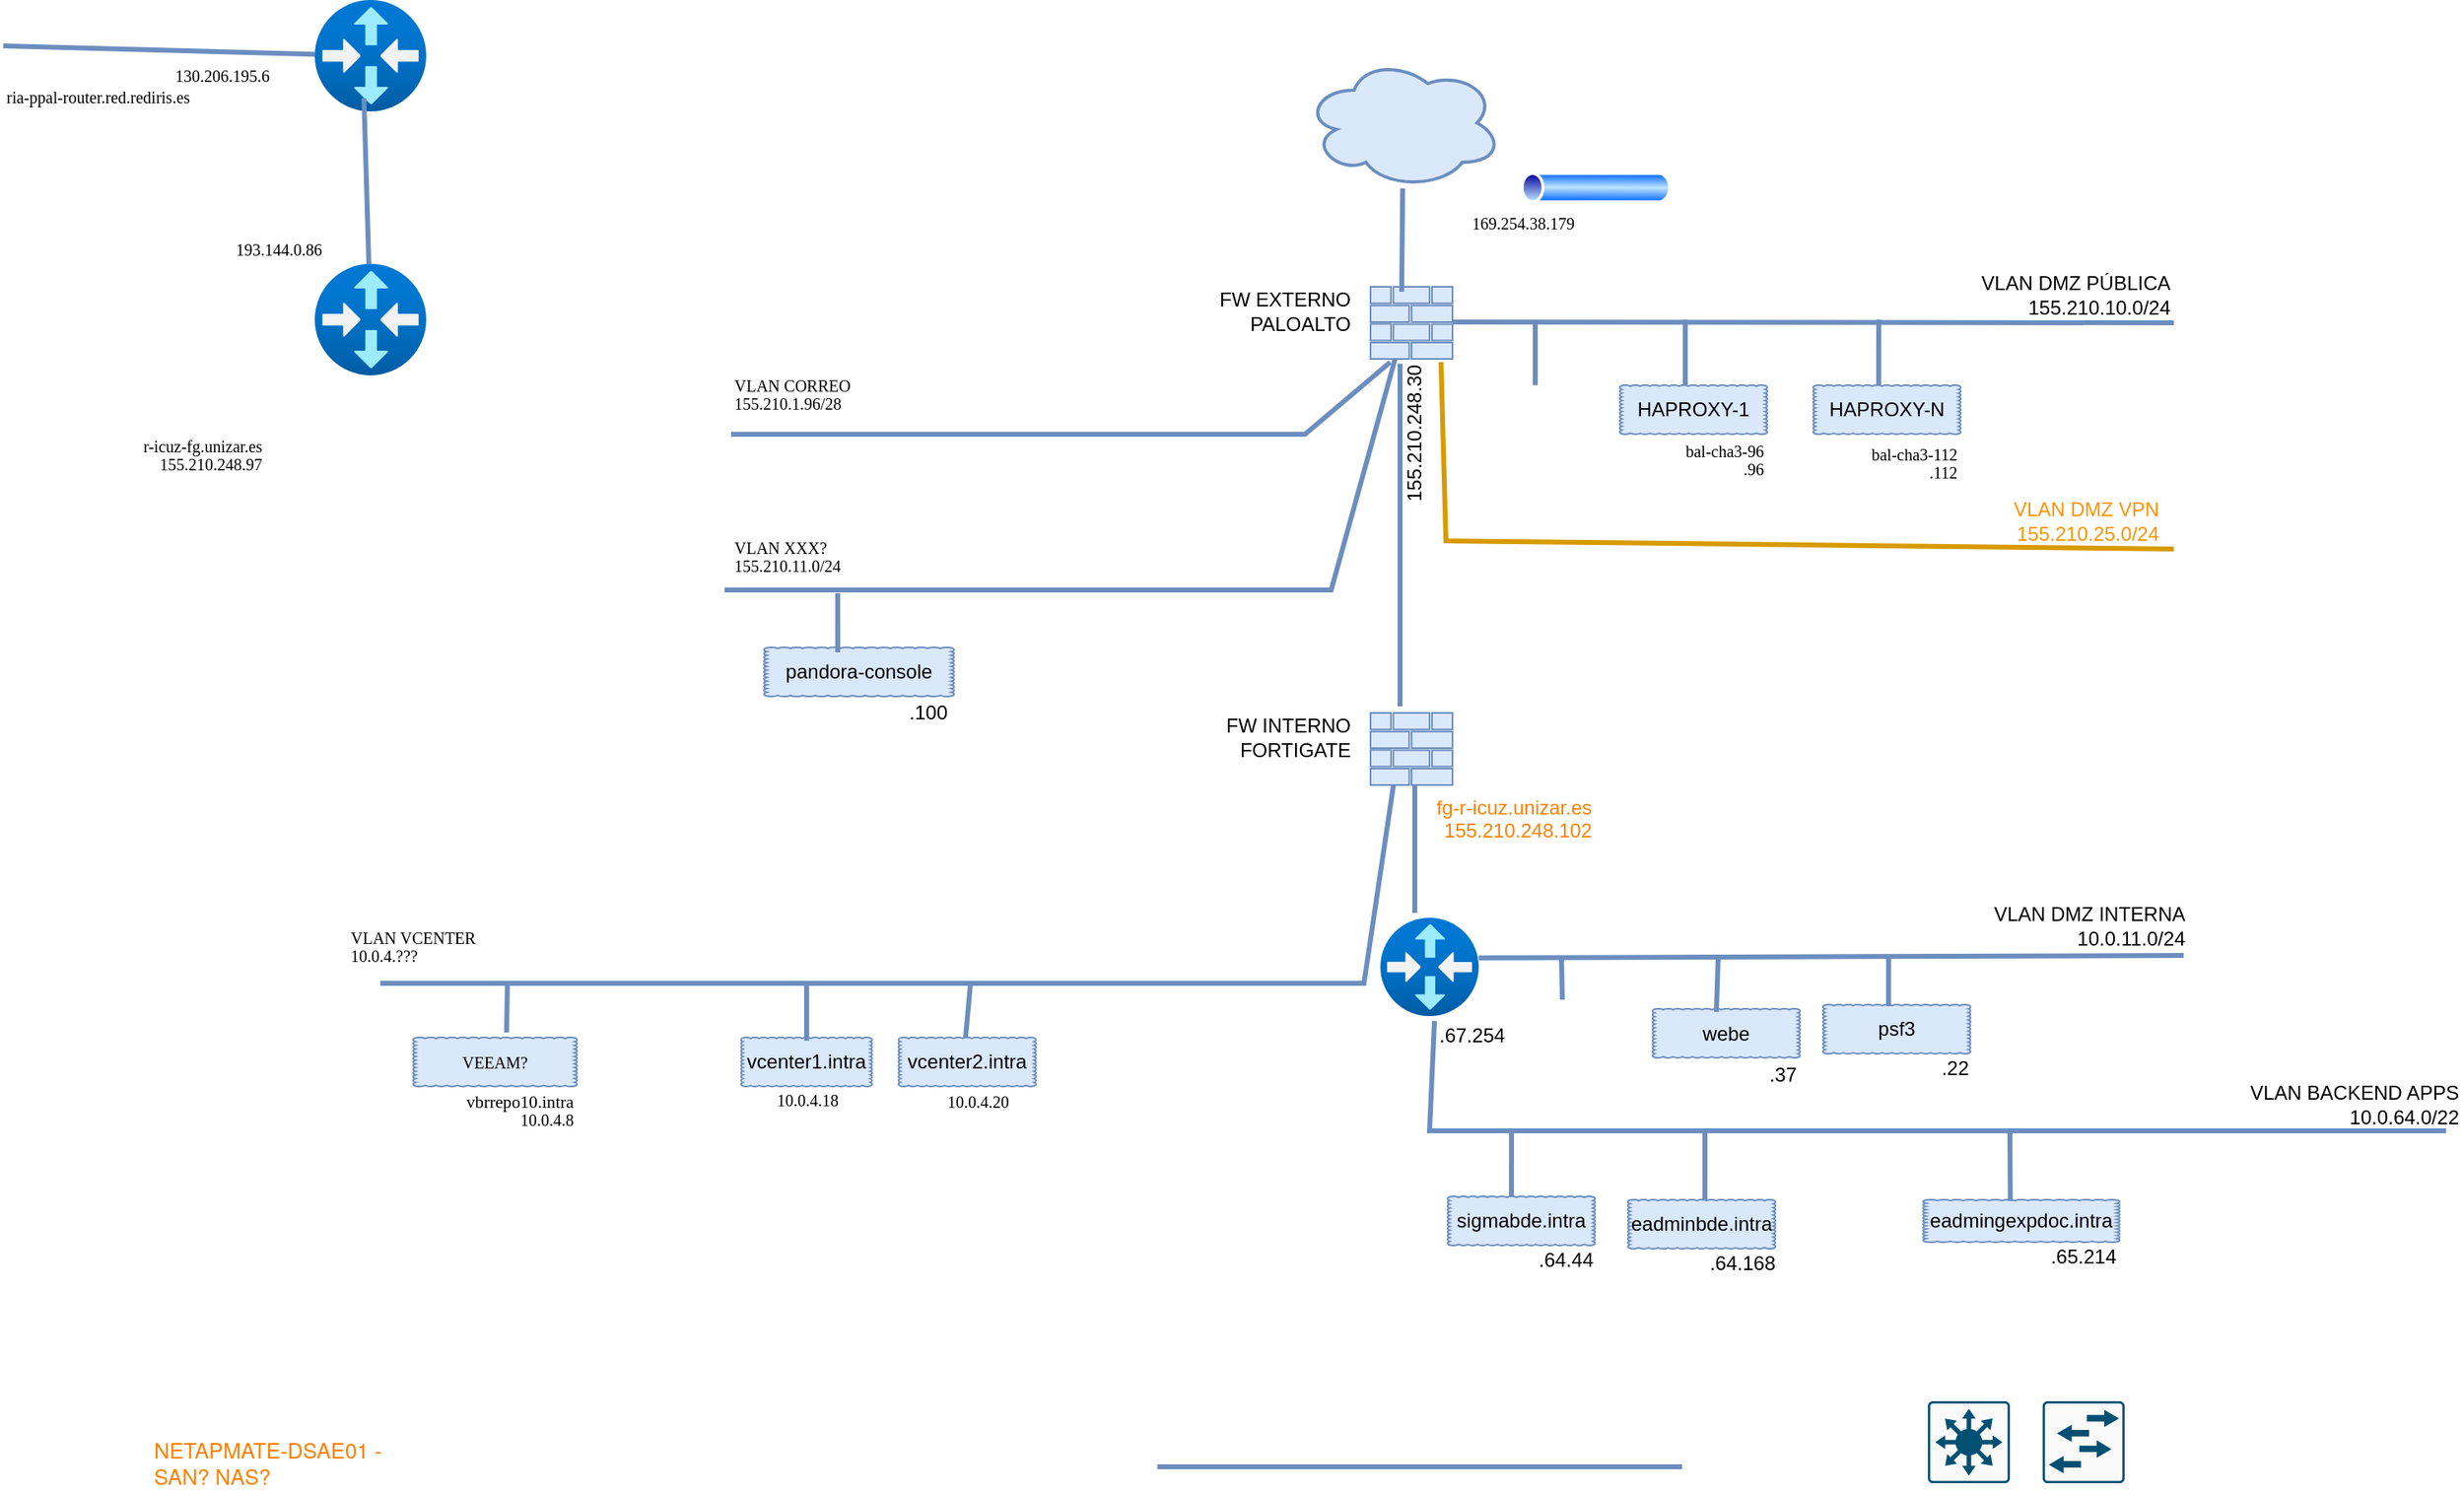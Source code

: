 <mxfile version="24.3.1" type="github">
  <diagram name="Página-1" id="w2JGxfwK3_4Co9fJS01Z">
    <mxGraphModel dx="2074" dy="1153" grid="1" gridSize="10" guides="1" tooltips="1" connect="1" arrows="1" fold="1" page="1" pageScale="1" pageWidth="1827" pageHeight="1827" math="0" shadow="0">
      <root>
        <mxCell id="0" />
        <mxCell id="1" parent="0" />
        <mxCell id="ZgDF1Zh-EmiNUFqbCzEF-2" value="" style="image;aspect=fixed;html=1;points=[];align=center;fontSize=12;image=img/lib/azure2/networking/Virtual_Router.svg;" parent="1" vertex="1">
          <mxGeometry x="220" y="70" width="68" height="68" as="geometry" />
        </mxCell>
        <mxCell id="ZgDF1Zh-EmiNUFqbCzEF-3" value="" style="sketch=0;aspect=fixed;pointerEvents=1;shadow=0;dashed=0;html=1;strokeColor=#6c8ebf;labelPosition=center;verticalLabelPosition=bottom;verticalAlign=top;align=center;fillColor=#dae8fc;shape=mxgraph.mscae.enterprise.firewall" parent="1" vertex="1">
          <mxGeometry x="864" y="505" width="50" height="44" as="geometry" />
        </mxCell>
        <mxCell id="ZgDF1Zh-EmiNUFqbCzEF-4" value="" style="sketch=0;aspect=fixed;pointerEvents=1;shadow=0;dashed=0;html=1;strokeColor=#6c8ebf;labelPosition=center;verticalLabelPosition=bottom;verticalAlign=top;align=center;fillColor=#dae8fc;shape=mxgraph.mscae.enterprise.firewall" parent="1" vertex="1">
          <mxGeometry x="864" y="245" width="50" height="44" as="geometry" />
        </mxCell>
        <mxCell id="u-RkMSvq1dty6-NGJSdJ-2" value="" style="sketch=0;points=[[0.015,0.015,0],[0.985,0.015,0],[0.985,0.985,0],[0.015,0.985,0],[0.25,0,0],[0.5,0,0],[0.75,0,0],[1,0.25,0],[1,0.5,0],[1,0.75,0],[0.75,1,0],[0.5,1,0],[0.25,1,0],[0,0.75,0],[0,0.5,0],[0,0.25,0]];verticalLabelPosition=bottom;html=1;verticalAlign=top;aspect=fixed;align=center;pointerEvents=1;shape=mxgraph.cisco19.rect;prIcon=l3_switch;fillColor=#FAFAFA;strokeColor=#005073;" parent="1" vertex="1">
          <mxGeometry x="1204" y="925" width="50" height="50" as="geometry" />
        </mxCell>
        <mxCell id="u-RkMSvq1dty6-NGJSdJ-3" value="" style="endArrow=none;html=1;rounded=0;strokeWidth=3;fillColor=#dae8fc;strokeColor=#6c8ebf;" parent="1" edge="1">
          <mxGeometry width="50" height="50" relative="1" as="geometry">
            <mxPoint x="914" y="266.5" as="sourcePoint" />
            <mxPoint x="1354" y="267" as="targetPoint" />
          </mxGeometry>
        </mxCell>
        <mxCell id="u-RkMSvq1dty6-NGJSdJ-5" value="" style="endArrow=none;html=1;rounded=0;strokeWidth=3;fillColor=#dae8fc;strokeColor=#6c8ebf;exitX=0.36;exitY=1.068;exitDx=0;exitDy=0;exitPerimeter=0;entryX=0.36;entryY=-0.091;entryDx=0;entryDy=0;entryPerimeter=0;" parent="1" source="ZgDF1Zh-EmiNUFqbCzEF-4" target="ZgDF1Zh-EmiNUFqbCzEF-3" edge="1">
          <mxGeometry width="50" height="50" relative="1" as="geometry">
            <mxPoint x="954" y="335" as="sourcePoint" />
            <mxPoint x="1274" y="335" as="targetPoint" />
          </mxGeometry>
        </mxCell>
        <mxCell id="u-RkMSvq1dty6-NGJSdJ-6" value="" style="sketch=0;points=[[0.015,0.015,0],[0.985,0.015,0],[0.985,0.985,0],[0.015,0.985,0],[0.25,0,0],[0.5,0,0],[0.75,0,0],[1,0.25,0],[1,0.5,0],[1,0.75,0],[0.75,1,0],[0.5,1,0],[0.25,1,0],[0,0.75,0],[0,0.5,0],[0,0.25,0]];verticalLabelPosition=bottom;html=1;verticalAlign=top;aspect=fixed;align=center;pointerEvents=1;shape=mxgraph.cisco19.rect;prIcon=l2_switch;fillColor=#FAFAFA;strokeColor=#005073;" parent="1" vertex="1">
          <mxGeometry x="1274" y="925" width="50" height="50" as="geometry" />
        </mxCell>
        <mxCell id="u-RkMSvq1dty6-NGJSdJ-7" value="" style="ellipse;shape=cloud;whiteSpace=wrap;html=1;fillColor=#dae8fc;strokeColor=#6c8ebf;strokeWidth=2;" parent="1" vertex="1">
          <mxGeometry x="824" y="105" width="120" height="80" as="geometry" />
        </mxCell>
        <mxCell id="u-RkMSvq1dty6-NGJSdJ-8" value="" style="endArrow=none;html=1;rounded=0;strokeWidth=3;fillColor=#dae8fc;strokeColor=#6c8ebf;entryX=0.38;entryY=0.068;entryDx=0;entryDy=0;entryPerimeter=0;" parent="1" source="u-RkMSvq1dty6-NGJSdJ-7" target="ZgDF1Zh-EmiNUFqbCzEF-4" edge="1">
          <mxGeometry width="50" height="50" relative="1" as="geometry">
            <mxPoint x="884" y="175" as="sourcePoint" />
            <mxPoint x="1204" y="175" as="targetPoint" />
          </mxGeometry>
        </mxCell>
        <mxCell id="u-RkMSvq1dty6-NGJSdJ-9" value="" style="endArrow=none;html=1;rounded=0;strokeWidth=3;fillColor=#dae8fc;strokeColor=#6c8ebf;" parent="1" edge="1">
          <mxGeometry width="50" height="50" relative="1" as="geometry">
            <mxPoint x="734" y="965" as="sourcePoint" />
            <mxPoint x="1054" y="965" as="targetPoint" />
          </mxGeometry>
        </mxCell>
        <mxCell id="u-RkMSvq1dty6-NGJSdJ-10" value="" style="endArrow=none;html=1;rounded=0;strokeWidth=3;fillColor=#dae8fc;strokeColor=#6c8ebf;" parent="1" edge="1">
          <mxGeometry width="50" height="50" relative="1" as="geometry">
            <mxPoint x="930" y="654.5" as="sourcePoint" />
            <mxPoint x="1360" y="653" as="targetPoint" />
          </mxGeometry>
        </mxCell>
        <mxCell id="u-RkMSvq1dty6-NGJSdJ-11" value="" style="endArrow=none;html=1;rounded=0;strokeWidth=3;fillColor=#dae8fc;strokeColor=#6c8ebf;exitX=0.55;exitY=1.05;exitDx=0;exitDy=0;exitPerimeter=0;" parent="1" source="Fyq2d6kQgdhFLulhLhBh-9" edge="1">
          <mxGeometry width="50" height="50" relative="1" as="geometry">
            <mxPoint x="1049" y="739" as="sourcePoint" />
            <mxPoint x="1520" y="760" as="targetPoint" />
            <Array as="points">
              <mxPoint x="900" y="760" />
              <mxPoint x="1290" y="760" />
            </Array>
          </mxGeometry>
        </mxCell>
        <mxCell id="u-RkMSvq1dty6-NGJSdJ-12" value="HAPROXY-1" style="whiteSpace=wrap;html=1;shape=mxgraph.basic.cloud_rect;fillColor=#dae8fc;strokeColor=#6c8ebf;" parent="1" vertex="1">
          <mxGeometry x="1016" y="305" width="90" height="30" as="geometry" />
        </mxCell>
        <mxCell id="u-RkMSvq1dty6-NGJSdJ-13" value="" style="endArrow=none;html=1;rounded=0;strokeWidth=3;fillColor=#dae8fc;strokeColor=#6c8ebf;" parent="1" edge="1">
          <mxGeometry width="50" height="50" relative="1" as="geometry">
            <mxPoint x="1056" y="305" as="sourcePoint" />
            <mxPoint x="1056" y="265" as="targetPoint" />
          </mxGeometry>
        </mxCell>
        <mxCell id="u-RkMSvq1dty6-NGJSdJ-16" value="&lt;div&gt;VLAN DMZ PÚBLICA&lt;/div&gt;&lt;div&gt;155.210.10.0/24&lt;/div&gt;" style="text;strokeColor=none;align=right;fillColor=none;html=1;verticalAlign=middle;whiteSpace=wrap;rounded=0;" parent="1" vertex="1">
          <mxGeometry x="1194" y="235" width="160" height="30" as="geometry" />
        </mxCell>
        <mxCell id="u-RkMSvq1dty6-NGJSdJ-23" value="&lt;div&gt;VLAN BACKEND APPS&lt;/div&gt;&lt;div&gt;10.0.64.0/22&lt;/div&gt;" style="text;strokeColor=none;align=right;fillColor=none;html=1;verticalAlign=middle;whiteSpace=wrap;rounded=0;" parent="1" vertex="1">
          <mxGeometry x="1370" y="729" width="160" height="30" as="geometry" />
        </mxCell>
        <mxCell id="u-RkMSvq1dty6-NGJSdJ-24" value="eadmingexpdoc.intra" style="whiteSpace=wrap;html=1;shape=mxgraph.basic.cloud_rect;fillColor=#dae8fc;strokeColor=#6c8ebf;" parent="1" vertex="1">
          <mxGeometry x="1201" y="802" width="120" height="26" as="geometry" />
        </mxCell>
        <mxCell id="u-RkMSvq1dty6-NGJSdJ-25" value="&lt;div&gt;.65.214&lt;/div&gt;&lt;div&gt;&lt;br&gt;&lt;/div&gt;" style="text;strokeColor=none;align=right;fillColor=none;html=1;verticalAlign=middle;whiteSpace=wrap;rounded=0;" parent="1" vertex="1">
          <mxGeometry x="1221" y="829" width="100" height="30" as="geometry" />
        </mxCell>
        <mxCell id="u-RkMSvq1dty6-NGJSdJ-27" value="" style="endArrow=none;html=1;rounded=0;strokeWidth=3;fillColor=#dae8fc;strokeColor=#6c8ebf;exitX=0.444;exitY=0.033;exitDx=0;exitDy=0;exitPerimeter=0;" parent="1" source="u-RkMSvq1dty6-NGJSdJ-24" edge="1">
          <mxGeometry width="50" height="50" relative="1" as="geometry">
            <mxPoint x="1011" y="475" as="sourcePoint" />
            <mxPoint x="1254" y="760" as="targetPoint" />
          </mxGeometry>
        </mxCell>
        <mxCell id="u-RkMSvq1dty6-NGJSdJ-28" value="&lt;div&gt;VLAN DMZ INTERNA&lt;/div&gt;&lt;div&gt;10.0.11.0/24&lt;/div&gt;" style="text;strokeColor=none;align=right;fillColor=none;html=1;verticalAlign=middle;whiteSpace=wrap;rounded=0;" parent="1" vertex="1">
          <mxGeometry x="1203" y="620" width="160" height="30" as="geometry" />
        </mxCell>
        <mxCell id="u-RkMSvq1dty6-NGJSdJ-29" value="psf3" style="whiteSpace=wrap;html=1;shape=mxgraph.basic.cloud_rect;fillColor=#dae8fc;strokeColor=#6c8ebf;" parent="1" vertex="1">
          <mxGeometry x="1140" y="683" width="90" height="30" as="geometry" />
        </mxCell>
        <mxCell id="u-RkMSvq1dty6-NGJSdJ-30" value="&lt;div&gt;FW EXTERNO&lt;/div&gt;&lt;div&gt;PALOALTO&lt;br&gt;&lt;/div&gt;" style="text;strokeColor=none;align=right;fillColor=none;html=1;verticalAlign=middle;whiteSpace=wrap;rounded=0;" parent="1" vertex="1">
          <mxGeometry x="694" y="245" width="160" height="30" as="geometry" />
        </mxCell>
        <mxCell id="u-RkMSvq1dty6-NGJSdJ-31" value="&lt;div&gt;FW INTERNO&lt;/div&gt;&lt;div&gt;FORTIGATE&lt;br&gt;&lt;/div&gt;" style="text;strokeColor=none;align=right;fillColor=none;html=1;verticalAlign=middle;whiteSpace=wrap;rounded=0;" parent="1" vertex="1">
          <mxGeometry x="694" y="505" width="160" height="30" as="geometry" />
        </mxCell>
        <mxCell id="u-RkMSvq1dty6-NGJSdJ-32" value="" style="endArrow=none;html=1;rounded=0;strokeWidth=3;fillColor=#dae8fc;strokeColor=#6c8ebf;exitX=0.444;exitY=0.033;exitDx=0;exitDy=0;exitPerimeter=0;" parent="1" source="u-RkMSvq1dty6-NGJSdJ-29" edge="1">
          <mxGeometry width="50" height="50" relative="1" as="geometry">
            <mxPoint x="1189" y="440" as="sourcePoint" />
            <mxPoint x="1180" y="653" as="targetPoint" />
          </mxGeometry>
        </mxCell>
        <mxCell id="u-RkMSvq1dty6-NGJSdJ-33" value="&lt;div&gt;.22&lt;br&gt;&lt;/div&gt;" style="text;strokeColor=none;align=right;fillColor=none;html=1;verticalAlign=middle;whiteSpace=wrap;rounded=0;" parent="1" vertex="1">
          <mxGeometry x="1191" y="707" width="40" height="30" as="geometry" />
        </mxCell>
        <mxCell id="u-RkMSvq1dty6-NGJSdJ-36" value="" style="endArrow=none;html=1;rounded=0;strokeWidth=3;fillColor=#ffe6cc;strokeColor=#d79b00;exitX=0.86;exitY=1.045;exitDx=0;exitDy=0;exitPerimeter=0;fontColor=#ff9300;" parent="1" source="ZgDF1Zh-EmiNUFqbCzEF-4" edge="1">
          <mxGeometry width="50" height="50" relative="1" as="geometry">
            <mxPoint x="894" y="304" as="sourcePoint" />
            <mxPoint x="1354" y="405" as="targetPoint" />
            <Array as="points">
              <mxPoint x="910" y="400" />
            </Array>
          </mxGeometry>
        </mxCell>
        <mxCell id="u-RkMSvq1dty6-NGJSdJ-37" value="&lt;div&gt;&lt;font color=&quot;#ff9300&quot;&gt;VLAN DMZ VPN 155.210.25.0/24&lt;/font&gt;&lt;/div&gt;" style="text;strokeColor=none;align=right;fillColor=none;html=1;verticalAlign=middle;whiteSpace=wrap;rounded=0;" parent="1" vertex="1">
          <mxGeometry x="1187" y="373" width="160" height="30" as="geometry" />
        </mxCell>
        <mxCell id="u-RkMSvq1dty6-NGJSdJ-40" value="sigmabde.intra" style="whiteSpace=wrap;html=1;shape=mxgraph.basic.cloud_rect;fillColor=#dae8fc;strokeColor=#6c8ebf;" parent="1" vertex="1">
          <mxGeometry x="911" y="800" width="90" height="30" as="geometry" />
        </mxCell>
        <mxCell id="u-RkMSvq1dty6-NGJSdJ-41" value="&lt;div&gt;.64.44&lt;/div&gt;" style="text;strokeColor=none;align=right;fillColor=none;html=1;verticalAlign=middle;whiteSpace=wrap;rounded=0;" parent="1" vertex="1">
          <mxGeometry x="902" y="824" width="100" height="30" as="geometry" />
        </mxCell>
        <mxCell id="u-RkMSvq1dty6-NGJSdJ-42" value="" style="endArrow=none;html=1;rounded=0;strokeWidth=3;fillColor=#dae8fc;strokeColor=#6c8ebf;exitX=0.433;exitY=0;exitDx=0;exitDy=0;exitPerimeter=0;" parent="1" source="u-RkMSvq1dty6-NGJSdJ-40" edge="1">
          <mxGeometry width="50" height="50" relative="1" as="geometry">
            <mxPoint x="1009" y="810" as="sourcePoint" />
            <mxPoint x="950" y="760" as="targetPoint" />
          </mxGeometry>
        </mxCell>
        <mxCell id="u-RkMSvq1dty6-NGJSdJ-43" value="eadminbde.intra" style="whiteSpace=wrap;html=1;shape=mxgraph.basic.cloud_rect;fillColor=#dae8fc;strokeColor=#6c8ebf;" parent="1" vertex="1">
          <mxGeometry x="1021" y="802" width="90" height="30" as="geometry" />
        </mxCell>
        <mxCell id="u-RkMSvq1dty6-NGJSdJ-44" value="" style="endArrow=none;html=1;rounded=0;strokeWidth=3;fillColor=#dae8fc;strokeColor=#6c8ebf;exitX=0.522;exitY=0;exitDx=0;exitDy=0;exitPerimeter=0;" parent="1" source="u-RkMSvq1dty6-NGJSdJ-43" edge="1">
          <mxGeometry width="50" height="50" relative="1" as="geometry">
            <mxPoint x="1080" y="939" as="sourcePoint" />
            <mxPoint x="1068" y="760" as="targetPoint" />
          </mxGeometry>
        </mxCell>
        <mxCell id="u-RkMSvq1dty6-NGJSdJ-45" value="&lt;div&gt;.64.168&lt;/div&gt;" style="text;strokeColor=none;align=right;fillColor=none;html=1;verticalAlign=middle;whiteSpace=wrap;rounded=0;" parent="1" vertex="1">
          <mxGeometry x="1013" y="826" width="100" height="30" as="geometry" />
        </mxCell>
        <mxCell id="u-RkMSvq1dty6-NGJSdJ-48" value="" style="image;aspect=fixed;perimeter=ellipsePerimeter;html=1;align=center;shadow=0;dashed=0;spacingTop=3;image=img/lib/active_directory/tunnel.svg;" parent="1" vertex="1">
          <mxGeometry x="954" y="175" width="95" height="19" as="geometry" />
        </mxCell>
        <mxCell id="u-RkMSvq1dty6-NGJSdJ-49" value="&lt;p style=&quot;margin: 0.0px 0.0px 0.0px 0.0px; font: 10.0px Menlo; color: #000000&quot;&gt;&lt;span style=&quot;font-variant-ligatures: no-common-ligatures&quot;&gt;169.254.38.179&lt;/span&gt;&lt;/p&gt;" style="text;whiteSpace=wrap;html=1;" parent="1" vertex="1">
          <mxGeometry x="924" y="194" width="120" height="30" as="geometry" />
        </mxCell>
        <mxCell id="u-RkMSvq1dty6-NGJSdJ-50" value="webe" style="whiteSpace=wrap;html=1;shape=mxgraph.basic.cloud_rect;fillColor=#dae8fc;strokeColor=#6c8ebf;" parent="1" vertex="1">
          <mxGeometry x="1036" y="685.5" width="90" height="30" as="geometry" />
        </mxCell>
        <mxCell id="u-RkMSvq1dty6-NGJSdJ-51" value="&lt;p style=&quot;margin: 0.0px 0.0px 0.0px 0.0px; font: 10.0px Menlo; color: #000000&quot;&gt;&lt;span style=&quot;font-variant-ligatures: no-common-ligatures&quot;&gt;130.206.195.6&lt;/span&gt;&lt;/p&gt;" style="text;whiteSpace=wrap;html=1;" parent="1" vertex="1">
          <mxGeometry x="133" y="104" width="120" height="40" as="geometry" />
        </mxCell>
        <UserObject label="&lt;p style=&quot;margin: 0.0px 0.0px 0.0px 0.0px; font: 10.0px Menlo; color: #000000&quot;&gt;&lt;span style=&quot;font-variant-ligatures: no-common-ligatures&quot;&gt;ria-ppal-router.red.rediris.es&lt;/span&gt;&lt;/p&gt;" link="&lt;p style=&quot;margin: 0.0px 0.0px 0.0px 0.0px; font: 10.0px Menlo; color: #000000&quot;&gt;&lt;span style=&quot;font-variant-ligatures: no-common-ligatures&quot;&gt;ria-ppal-router.red.rediris.es&lt;/span&gt;&lt;/p&gt;" id="u-RkMSvq1dty6-NGJSdJ-52">
          <mxCell style="text;whiteSpace=wrap;html=1;" parent="1" vertex="1">
            <mxGeometry x="30" y="117" width="230" height="40" as="geometry" />
          </mxCell>
        </UserObject>
        <mxCell id="u-RkMSvq1dty6-NGJSdJ-53" value="" style="image;aspect=fixed;html=1;points=[];align=center;fontSize=12;image=img/lib/azure2/networking/Virtual_Router.svg;" parent="1" vertex="1">
          <mxGeometry x="220" y="231" width="68" height="68" as="geometry" />
        </mxCell>
        <mxCell id="u-RkMSvq1dty6-NGJSdJ-54" value="" style="endArrow=none;html=1;rounded=0;strokeWidth=3;fillColor=#dae8fc;strokeColor=#6c8ebf;" parent="1" target="ZgDF1Zh-EmiNUFqbCzEF-2" edge="1">
          <mxGeometry width="50" height="50" relative="1" as="geometry">
            <mxPoint x="30" y="98" as="sourcePoint" />
            <mxPoint x="230" y="100" as="targetPoint" />
          </mxGeometry>
        </mxCell>
        <mxCell id="u-RkMSvq1dty6-NGJSdJ-55" value="" style="endArrow=none;html=1;rounded=0;strokeWidth=3;fillColor=#dae8fc;strokeColor=#6c8ebf;" parent="1" target="u-RkMSvq1dty6-NGJSdJ-53" edge="1">
          <mxGeometry width="50" height="50" relative="1" as="geometry">
            <mxPoint x="250" y="130" as="sourcePoint" />
            <mxPoint x="443" y="165" as="targetPoint" />
          </mxGeometry>
        </mxCell>
        <mxCell id="u-RkMSvq1dty6-NGJSdJ-56" value="&lt;p style=&quot;margin: 0.0px 0.0px 0.0px 0.0px; font: 10.0px Menlo; color: #000000&quot;&gt;&lt;span style=&quot;font-variant-ligatures: no-common-ligatures&quot;&gt;193.144.0.86&lt;/span&gt;&lt;/p&gt;" style="text;whiteSpace=wrap;html=1;" parent="1" vertex="1">
          <mxGeometry x="170" y="210" width="110" height="40" as="geometry" />
        </mxCell>
        <UserObject label="&lt;p style=&quot;margin: 0.0px 0.0px 0.0px 0.0px; font: 10.0px Menlo; color: #000000&quot;&gt;&lt;span style=&quot;font-variant-ligatures: no-common-ligatures&quot;&gt;r-icuz-fg.unizar.es&lt;/span&gt;&lt;/p&gt;&lt;p style=&quot;margin: 0.0px 0.0px 0.0px 0.0px; font: 10.0px Menlo; color: #000000&quot;&gt;&lt;span style=&quot;font-variant-ligatures: no-common-ligatures&quot;&gt;155.210.248.97&lt;/span&gt;&lt;/p&gt;" link="&lt;p style=&quot;margin: 0.0px 0.0px 0.0px 0.0px; font: 10.0px Menlo; color: #000000&quot;&gt;&lt;span style=&quot;font-variant-ligatures: no-common-ligatures&quot;&gt;r-icuz-fg.unizar.es (155.210.248.97)&lt;/span&gt;&lt;/p&gt;" id="u-RkMSvq1dty6-NGJSdJ-57">
          <mxCell style="text;whiteSpace=wrap;html=1;align=right;" parent="1" vertex="1">
            <mxGeometry x="60" y="330" width="130" height="40" as="geometry" />
          </mxCell>
        </UserObject>
        <mxCell id="u-RkMSvq1dty6-NGJSdJ-58" value="" style="endArrow=none;html=1;rounded=0;strokeWidth=3;fillColor=#dae8fc;strokeColor=#6c8ebf;entryX=0.433;entryY=0.067;entryDx=0;entryDy=0;entryPerimeter=0;" parent="1" target="u-RkMSvq1dty6-NGJSdJ-50" edge="1">
          <mxGeometry width="50" height="50" relative="1" as="geometry">
            <mxPoint x="1076" y="655.5" as="sourcePoint" />
            <mxPoint x="1276" y="665.5" as="targetPoint" />
          </mxGeometry>
        </mxCell>
        <mxCell id="u-RkMSvq1dty6-NGJSdJ-60" value="&lt;div&gt;.37&lt;br&gt;&lt;/div&gt;" style="text;strokeColor=none;align=right;fillColor=none;html=1;verticalAlign=middle;whiteSpace=wrap;rounded=0;" parent="1" vertex="1">
          <mxGeometry x="1086" y="710.5" width="40" height="30" as="geometry" />
        </mxCell>
        <UserObject label="&lt;p style=&quot;margin: 0.0px 0.0px 0.0px 0.0px; font: 10.0px Menlo; color: #000000&quot;&gt;&lt;span style=&quot;font-variant-ligatures: no-common-ligatures&quot;&gt;bal-cha3-112&lt;/span&gt;&lt;/p&gt;&lt;p style=&quot;margin: 0.0px 0.0px 0.0px 0.0px; font: 10.0px Menlo; color: #000000&quot;&gt;&lt;span style=&quot;font-variant-ligatures: no-common-ligatures&quot;&gt;.112&lt;/span&gt;&lt;/p&gt;" link="&lt;p style=&quot;margin: 0.0px 0.0px 0.0px 0.0px; font: 10.0px Menlo; color: #000000&quot;&gt;&lt;span style=&quot;font-variant-ligatures: no-common-ligatures&quot;&gt;bal-cha3-98.unizar.es&lt;/span&gt;&lt;/p&gt;" id="u-RkMSvq1dty6-NGJSdJ-61">
          <mxCell style="text;whiteSpace=wrap;html=1;align=right;" parent="1" vertex="1">
            <mxGeometry x="1089" y="335" width="135" height="40" as="geometry" />
          </mxCell>
        </UserObject>
        <mxCell id="u-RkMSvq1dty6-NGJSdJ-62" value="HAPROXY-N" style="whiteSpace=wrap;html=1;shape=mxgraph.basic.cloud_rect;fillColor=#dae8fc;strokeColor=#6c8ebf;" parent="1" vertex="1">
          <mxGeometry x="1134" y="305" width="90" height="30" as="geometry" />
        </mxCell>
        <UserObject label="&lt;p style=&quot;margin: 0.0px 0.0px 0.0px 0.0px; font: 10.0px Menlo; color: #000000&quot;&gt;&lt;span style=&quot;font-variant-ligatures: no-common-ligatures&quot;&gt;bal-cha3-96&lt;/span&gt;&lt;/p&gt;&lt;p style=&quot;margin: 0.0px 0.0px 0.0px 0.0px; font: 10.0px Menlo; color: #000000&quot;&gt;&lt;span style=&quot;font-variant-ligatures: no-common-ligatures&quot;&gt;.96&lt;/span&gt;&lt;/p&gt;" link="&lt;p style=&quot;margin: 0.0px 0.0px 0.0px 0.0px; font: 10.0px Menlo; color: #000000&quot;&gt;&lt;span style=&quot;font-variant-ligatures: no-common-ligatures&quot;&gt;bal-cha3-98.unizar.es&lt;/span&gt;&lt;/p&gt;" id="u-RkMSvq1dty6-NGJSdJ-63">
          <mxCell style="text;whiteSpace=wrap;html=1;align=right;" parent="1" vertex="1">
            <mxGeometry x="971" y="333" width="135" height="40" as="geometry" />
          </mxCell>
        </UserObject>
        <mxCell id="u-RkMSvq1dty6-NGJSdJ-64" value="" style="endArrow=none;html=1;rounded=0;strokeWidth=3;fillColor=#dae8fc;strokeColor=#6c8ebf;exitX=0.444;exitY=0;exitDx=0;exitDy=0;exitPerimeter=0;" parent="1" source="u-RkMSvq1dty6-NGJSdJ-62" edge="1">
          <mxGeometry width="50" height="50" relative="1" as="geometry">
            <mxPoint x="1004" y="315" as="sourcePoint" />
            <mxPoint x="1174" y="265" as="targetPoint" />
          </mxGeometry>
        </mxCell>
        <mxCell id="u-RkMSvq1dty6-NGJSdJ-65" value="" style="endArrow=none;html=1;rounded=0;strokeWidth=3;fillColor=#dae8fc;strokeColor=#6c8ebf;exitX=0.24;exitY=1.046;exitDx=0;exitDy=0;exitPerimeter=0;" parent="1" source="ZgDF1Zh-EmiNUFqbCzEF-4" edge="1">
          <mxGeometry width="50" height="50" relative="1" as="geometry">
            <mxPoint x="844" y="289" as="sourcePoint" />
            <mxPoint x="474" y="335" as="targetPoint" />
            <Array as="points">
              <mxPoint x="824" y="335" />
            </Array>
          </mxGeometry>
        </mxCell>
        <mxCell id="u-RkMSvq1dty6-NGJSdJ-66" value="&lt;p style=&quot;margin: 0.0px 0.0px 0.0px 0.0px; font: 10.0px Menlo; color: #000000&quot;&gt;&lt;span style=&quot;font-variant-ligatures: no-common-ligatures&quot;&gt;VLAN CORREO&lt;/span&gt;&lt;/p&gt;&lt;p style=&quot;margin: 0.0px 0.0px 0.0px 0.0px; font: 10.0px Menlo; color: #000000&quot;&gt;&lt;span style=&quot;font-variant-ligatures: no-common-ligatures&quot;&gt;155.210.1.96/28&lt;/span&gt;&lt;/p&gt;" style="text;whiteSpace=wrap;html=1;" parent="1" vertex="1">
          <mxGeometry x="474" y="293" width="130" height="40" as="geometry" />
        </mxCell>
        <mxCell id="u-RkMSvq1dty6-NGJSdJ-68" value="" style="endArrow=none;html=1;rounded=0;strokeWidth=3;fillColor=#dae8fc;strokeColor=#6c8ebf;exitX=0.3;exitY=1;exitDx=0;exitDy=0;exitPerimeter=0;" parent="1" source="ZgDF1Zh-EmiNUFqbCzEF-4" edge="1">
          <mxGeometry width="50" height="50" relative="1" as="geometry">
            <mxPoint x="886" y="301" as="sourcePoint" />
            <mxPoint x="470" y="430" as="targetPoint" />
            <Array as="points">
              <mxPoint x="840" y="430" />
            </Array>
          </mxGeometry>
        </mxCell>
        <mxCell id="u-RkMSvq1dty6-NGJSdJ-69" value="&lt;p style=&quot;margin: 0.0px 0.0px 0.0px 0.0px; font: 10.0px Menlo; color: #000000&quot;&gt;&lt;span style=&quot;font-variant-ligatures: no-common-ligatures&quot;&gt;VLAN XXX?&lt;/span&gt;&lt;/p&gt;&lt;p style=&quot;margin: 0.0px 0.0px 0.0px 0.0px; font: 10.0px Menlo; color: #000000&quot;&gt;&lt;span style=&quot;font-variant-ligatures: no-common-ligatures&quot;&gt;155.210.11.0/24&lt;/span&gt;&lt;/p&gt;" style="text;whiteSpace=wrap;html=1;" parent="1" vertex="1">
          <mxGeometry x="474" y="392" width="130" height="40" as="geometry" />
        </mxCell>
        <mxCell id="u-RkMSvq1dty6-NGJSdJ-70" value="pandora-console" style="whiteSpace=wrap;html=1;shape=mxgraph.basic.cloud_rect;fillColor=#dae8fc;strokeColor=#6c8ebf;" parent="1" vertex="1">
          <mxGeometry x="494" y="465" width="116" height="30" as="geometry" />
        </mxCell>
        <mxCell id="u-RkMSvq1dty6-NGJSdJ-71" value="&lt;div&gt;.100&lt;br&gt;&lt;/div&gt;" style="text;strokeColor=none;align=right;fillColor=none;html=1;verticalAlign=middle;whiteSpace=wrap;rounded=0;" parent="1" vertex="1">
          <mxGeometry x="604" y="505" width="4" as="geometry" />
        </mxCell>
        <mxCell id="u-RkMSvq1dty6-NGJSdJ-73" value="" style="endArrow=none;html=1;rounded=0;strokeWidth=3;fillColor=#dae8fc;strokeColor=#6c8ebf;entryX=0.388;entryY=0.1;entryDx=0;entryDy=0;entryPerimeter=0;exitX=0.5;exitY=1;exitDx=0;exitDy=0;" parent="1" source="u-RkMSvq1dty6-NGJSdJ-69" target="u-RkMSvq1dty6-NGJSdJ-70" edge="1">
          <mxGeometry width="50" height="50" relative="1" as="geometry">
            <mxPoint x="984" y="535" as="sourcePoint" />
            <mxPoint x="983" y="567" as="targetPoint" />
          </mxGeometry>
        </mxCell>
        <mxCell id="u-RkMSvq1dty6-NGJSdJ-74" value="" style="endArrow=none;html=1;rounded=0;strokeWidth=3;fillColor=#dae8fc;strokeColor=#6c8ebf;" parent="1" edge="1">
          <mxGeometry width="50" height="50" relative="1" as="geometry">
            <mxPoint x="878" y="549" as="sourcePoint" />
            <mxPoint x="260" y="670" as="targetPoint" />
            <Array as="points">
              <mxPoint x="860" y="670" />
            </Array>
          </mxGeometry>
        </mxCell>
        <mxCell id="u-RkMSvq1dty6-NGJSdJ-75" value="&lt;p style=&quot;margin: 0.0px 0.0px 0.0px 0.0px; font: 10.0px Menlo; color: #000000&quot;&gt;&lt;span style=&quot;font-variant-ligatures: no-common-ligatures&quot;&gt;VLAN VCENTER&lt;/span&gt;&lt;/p&gt;&lt;p style=&quot;margin: 0.0px 0.0px 0.0px 0.0px; font: 10.0px Menlo; color: #000000&quot;&gt;&lt;span style=&quot;font-variant-ligatures: no-common-ligatures&quot;&gt;10.0.4.???&lt;/span&gt;&lt;/p&gt;" style="text;whiteSpace=wrap;html=1;" parent="1" vertex="1">
          <mxGeometry x="240" y="630" width="130" height="40" as="geometry" />
        </mxCell>
        <mxCell id="u-RkMSvq1dty6-NGJSdJ-76" value="vcenter2.intra" style="whiteSpace=wrap;html=1;shape=mxgraph.basic.cloud_rect;fillColor=#dae8fc;strokeColor=#6c8ebf;" parent="1" vertex="1">
          <mxGeometry x="576" y="703" width="84" height="30" as="geometry" />
        </mxCell>
        <mxCell id="u-RkMSvq1dty6-NGJSdJ-77" value="vcenter1.intra" style="whiteSpace=wrap;html=1;shape=mxgraph.basic.cloud_rect;fillColor=#dae8fc;strokeColor=#6c8ebf;" parent="1" vertex="1">
          <mxGeometry x="480" y="703" width="80" height="30" as="geometry" />
        </mxCell>
        <mxCell id="u-RkMSvq1dty6-NGJSdJ-78" value="&lt;p style=&quot;margin: 0.0px 0.0px 0.0px 0.0px; font: 10.0px Menlo; color: #000000&quot;&gt;&lt;span style=&quot;font-variant-ligatures: no-common-ligatures&quot;&gt;10.0.4.20&lt;/span&gt;&lt;/p&gt;" style="text;whiteSpace=wrap;html=1;" parent="1" vertex="1">
          <mxGeometry x="604" y="730" width="90" height="40" as="geometry" />
        </mxCell>
        <mxCell id="u-RkMSvq1dty6-NGJSdJ-79" value="&lt;p style=&quot;margin: 0.0px 0.0px 0.0px 0.0px; font: 10.0px Menlo; color: #000000&quot;&gt;&lt;span style=&quot;font-variant-ligatures: no-common-ligatures&quot;&gt;10.0.4.18&lt;/span&gt;&lt;/p&gt;" style="text;whiteSpace=wrap;html=1;" parent="1" vertex="1">
          <mxGeometry x="500" y="729" width="90" height="40" as="geometry" />
        </mxCell>
        <mxCell id="u-RkMSvq1dty6-NGJSdJ-80" value="" style="endArrow=none;html=1;rounded=0;strokeWidth=3;fillColor=#dae8fc;strokeColor=#6c8ebf;entryX=0.5;entryY=0.067;entryDx=0;entryDy=0;entryPerimeter=0;" parent="1" target="u-RkMSvq1dty6-NGJSdJ-77" edge="1">
          <mxGeometry width="50" height="50" relative="1" as="geometry">
            <mxPoint x="520" y="670" as="sourcePoint" />
            <mxPoint x="549" y="478" as="targetPoint" />
          </mxGeometry>
        </mxCell>
        <mxCell id="u-RkMSvq1dty6-NGJSdJ-81" value="" style="endArrow=none;html=1;rounded=0;strokeWidth=3;fillColor=#dae8fc;strokeColor=#6c8ebf;entryX=0.488;entryY=0;entryDx=0;entryDy=0;entryPerimeter=0;" parent="1" target="u-RkMSvq1dty6-NGJSdJ-76" edge="1">
          <mxGeometry width="50" height="50" relative="1" as="geometry">
            <mxPoint x="620" y="670" as="sourcePoint" />
            <mxPoint x="530" y="715" as="targetPoint" />
          </mxGeometry>
        </mxCell>
        <mxCell id="u-RkMSvq1dty6-NGJSdJ-84" value="&lt;p style=&quot;margin: 0px; font-style: normal; font-variant-caps: normal; font-stretch: normal; font-size: 10px; line-height: normal; font-family: Menlo; font-size-adjust: none; font-kerning: auto; font-variant-alternates: normal; font-variant-ligatures: normal; font-variant-numeric: normal; font-variant-east-asian: normal; font-variant-position: normal; font-variant-emoji: normal; font-feature-settings: normal; font-optical-sizing: auto; font-variation-settings: normal;&quot;&gt;VEEAM?&lt;/p&gt;" style="whiteSpace=wrap;html=1;shape=mxgraph.basic.cloud_rect;fillColor=#dae8fc;strokeColor=#6c8ebf;" parent="1" vertex="1">
          <mxGeometry x="280" y="703" width="100" height="30" as="geometry" />
        </mxCell>
        <mxCell id="u-RkMSvq1dty6-NGJSdJ-85" value="&lt;p style=&quot;margin: 0.0px 0.0px 0.0px 0.0px; font: 10.0px Menlo; color: #000000&quot;&gt;&lt;span style=&quot;font-variant-ligatures: no-common-ligatures&quot;&gt;&lt;span style=&quot;font-size: 10.588px;&quot;&gt;vbrrepo10.intra&lt;/span&gt;&lt;br&gt;&lt;/span&gt;&lt;/p&gt;&lt;p style=&quot;margin: 0.0px 0.0px 0.0px 0.0px; font: 10.0px Menlo; color: #000000&quot;&gt;&lt;span style=&quot;font-variant-ligatures: no-common-ligatures&quot;&gt;10.0.4.8&lt;/span&gt;&lt;/p&gt;" style="text;whiteSpace=wrap;html=1;align=right;" parent="1" vertex="1">
          <mxGeometry x="300" y="730" width="80" height="40" as="geometry" />
        </mxCell>
        <mxCell id="u-RkMSvq1dty6-NGJSdJ-86" value="&lt;span style=&quot;font-style: normal; font-variant-caps: normal; font-weight: 400; letter-spacing: normal; text-align: start; text-indent: 0px; text-transform: none; white-space: normal; word-spacing: 0px; -webkit-text-stroke-width: 0px; text-decoration: none; caret-color: rgb(86, 86, 86); font-family: Metropolis, &amp;quot;Avenir Next&amp;quot;, &amp;quot;Helvetica Neue&amp;quot;, Arial, sans-serif; font-size: 13px; background-color: rgb(255, 255, 255); float: none; display: inline !important;&quot;&gt;&lt;font color=&quot;#ff8000&quot;&gt;NETAPMATE-DSAE01 -SAN? NAS?&lt;/font&gt;&lt;/span&gt;" style="text;whiteSpace=wrap;html=1;" parent="1" vertex="1">
          <mxGeometry x="120" y="940" width="160" height="40" as="geometry" />
        </mxCell>
        <mxCell id="Fyq2d6kQgdhFLulhLhBh-1" value="" style="shape=image;html=1;verticalAlign=top;verticalLabelPosition=bottom;labelBackgroundColor=#ffffff;imageAspect=0;aspect=fixed;image=https://cdn2.iconfinder.com/data/icons/circle-icons-1/64/tripod-128.png" vertex="1" parent="1">
          <mxGeometry x="946" y="305" width="38" height="38" as="geometry" />
        </mxCell>
        <mxCell id="Fyq2d6kQgdhFLulhLhBh-2" value="" style="endArrow=none;html=1;rounded=0;strokeWidth=3;fillColor=#dae8fc;strokeColor=#6c8ebf;" edge="1" parent="1">
          <mxGeometry width="50" height="50" relative="1" as="geometry">
            <mxPoint x="964.5" y="305" as="sourcePoint" />
            <mxPoint x="964.5" y="265" as="targetPoint" />
          </mxGeometry>
        </mxCell>
        <mxCell id="Fyq2d6kQgdhFLulhLhBh-3" value="" style="shape=image;html=1;verticalAlign=top;verticalLabelPosition=bottom;labelBackgroundColor=#ffffff;imageAspect=0;aspect=fixed;image=https://cdn2.iconfinder.com/data/icons/circle-icons-1/64/tripod-128.png" vertex="1" parent="1">
          <mxGeometry x="963" y="683" width="38" height="38" as="geometry" />
        </mxCell>
        <mxCell id="Fyq2d6kQgdhFLulhLhBh-4" value="" style="endArrow=none;html=1;rounded=0;strokeWidth=3;fillColor=#dae8fc;strokeColor=#6c8ebf;" edge="1" parent="1">
          <mxGeometry width="50" height="50" relative="1" as="geometry">
            <mxPoint x="981" y="680" as="sourcePoint" />
            <mxPoint x="980.5" y="655" as="targetPoint" />
          </mxGeometry>
        </mxCell>
        <mxCell id="Fyq2d6kQgdhFLulhLhBh-5" value="" style="endArrow=none;html=1;rounded=0;strokeWidth=3;fillColor=#dae8fc;strokeColor=#6c8ebf;entryX=0.57;entryY=-0.1;entryDx=0;entryDy=0;entryPerimeter=0;exitX=0.75;exitY=1;exitDx=0;exitDy=0;" edge="1" parent="1" source="u-RkMSvq1dty6-NGJSdJ-75" target="u-RkMSvq1dty6-NGJSdJ-84">
          <mxGeometry width="50" height="50" relative="1" as="geometry">
            <mxPoint x="530" y="680" as="sourcePoint" />
            <mxPoint x="530" y="715" as="targetPoint" />
          </mxGeometry>
        </mxCell>
        <mxCell id="Fyq2d6kQgdhFLulhLhBh-6" value=".67.254" style="text;whiteSpace=wrap;" vertex="1" parent="1">
          <mxGeometry x="904" y="688" width="50" height="20" as="geometry" />
        </mxCell>
        <mxCell id="Fyq2d6kQgdhFLulhLhBh-9" value="" style="image;aspect=fixed;html=1;points=[];align=center;fontSize=12;image=img/lib/azure2/networking/Virtual_Router.svg;" vertex="1" parent="1">
          <mxGeometry x="870" y="630" width="60" height="60" as="geometry" />
        </mxCell>
        <UserObject label="fg-r-icuz.unizar.es&#xa;155.210.248.102" link="fg-r-icuz.unizar.es (155.210.248.102)" id="Fyq2d6kQgdhFLulhLhBh-13">
          <mxCell style="text;whiteSpace=wrap;align=right;fontColor=#FF8000;" vertex="1" parent="1">
            <mxGeometry x="891" y="549" width="110" height="40" as="geometry" />
          </mxCell>
        </UserObject>
        <mxCell id="Fyq2d6kQgdhFLulhLhBh-14" value="" style="endArrow=none;html=1;rounded=0;strokeWidth=3;fillColor=#dae8fc;strokeColor=#6c8ebf;entryX=0.35;entryY=-0.05;entryDx=0;entryDy=0;entryPerimeter=0;exitX=0;exitY=0;exitDx=0;exitDy=0;" edge="1" parent="1" source="Fyq2d6kQgdhFLulhLhBh-13" target="Fyq2d6kQgdhFLulhLhBh-9">
          <mxGeometry width="50" height="50" relative="1" as="geometry">
            <mxPoint x="1086" y="665.5" as="sourcePoint" />
            <mxPoint x="1085" y="698" as="targetPoint" />
          </mxGeometry>
        </mxCell>
        <mxCell id="Fyq2d6kQgdhFLulhLhBh-15" value="155.210.248.30" style="text;whiteSpace=wrap;rotation=-90;" vertex="1" parent="1">
          <mxGeometry x="837" y="298" width="120" height="40" as="geometry" />
        </mxCell>
      </root>
    </mxGraphModel>
  </diagram>
</mxfile>
